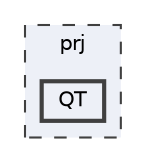 digraph "C:/Users/bzdun/OneDrive/Dokumenter/Qt/pong/prj/QT"
{
 // LATEX_PDF_SIZE
  bgcolor="transparent";
  edge [fontname=Helvetica,fontsize=10,labelfontname=Helvetica,labelfontsize=10];
  node [fontname=Helvetica,fontsize=10,shape=box,height=0.2,width=0.4];
  compound=true
  subgraph clusterdir_4aa64b0872d36146e049722e293482e3 {
    graph [ bgcolor="#edf0f7", pencolor="grey25", label="prj", fontname=Helvetica,fontsize=10 style="filled,dashed", URL="dir_4aa64b0872d36146e049722e293482e3.html",tooltip=""]
  dir_5dc710130a32bec35fec8f9fa4d46d39 [label="QT", fillcolor="#edf0f7", color="grey25", style="filled,bold", URL="dir_5dc710130a32bec35fec8f9fa4d46d39.html",tooltip=""];
  }
}
